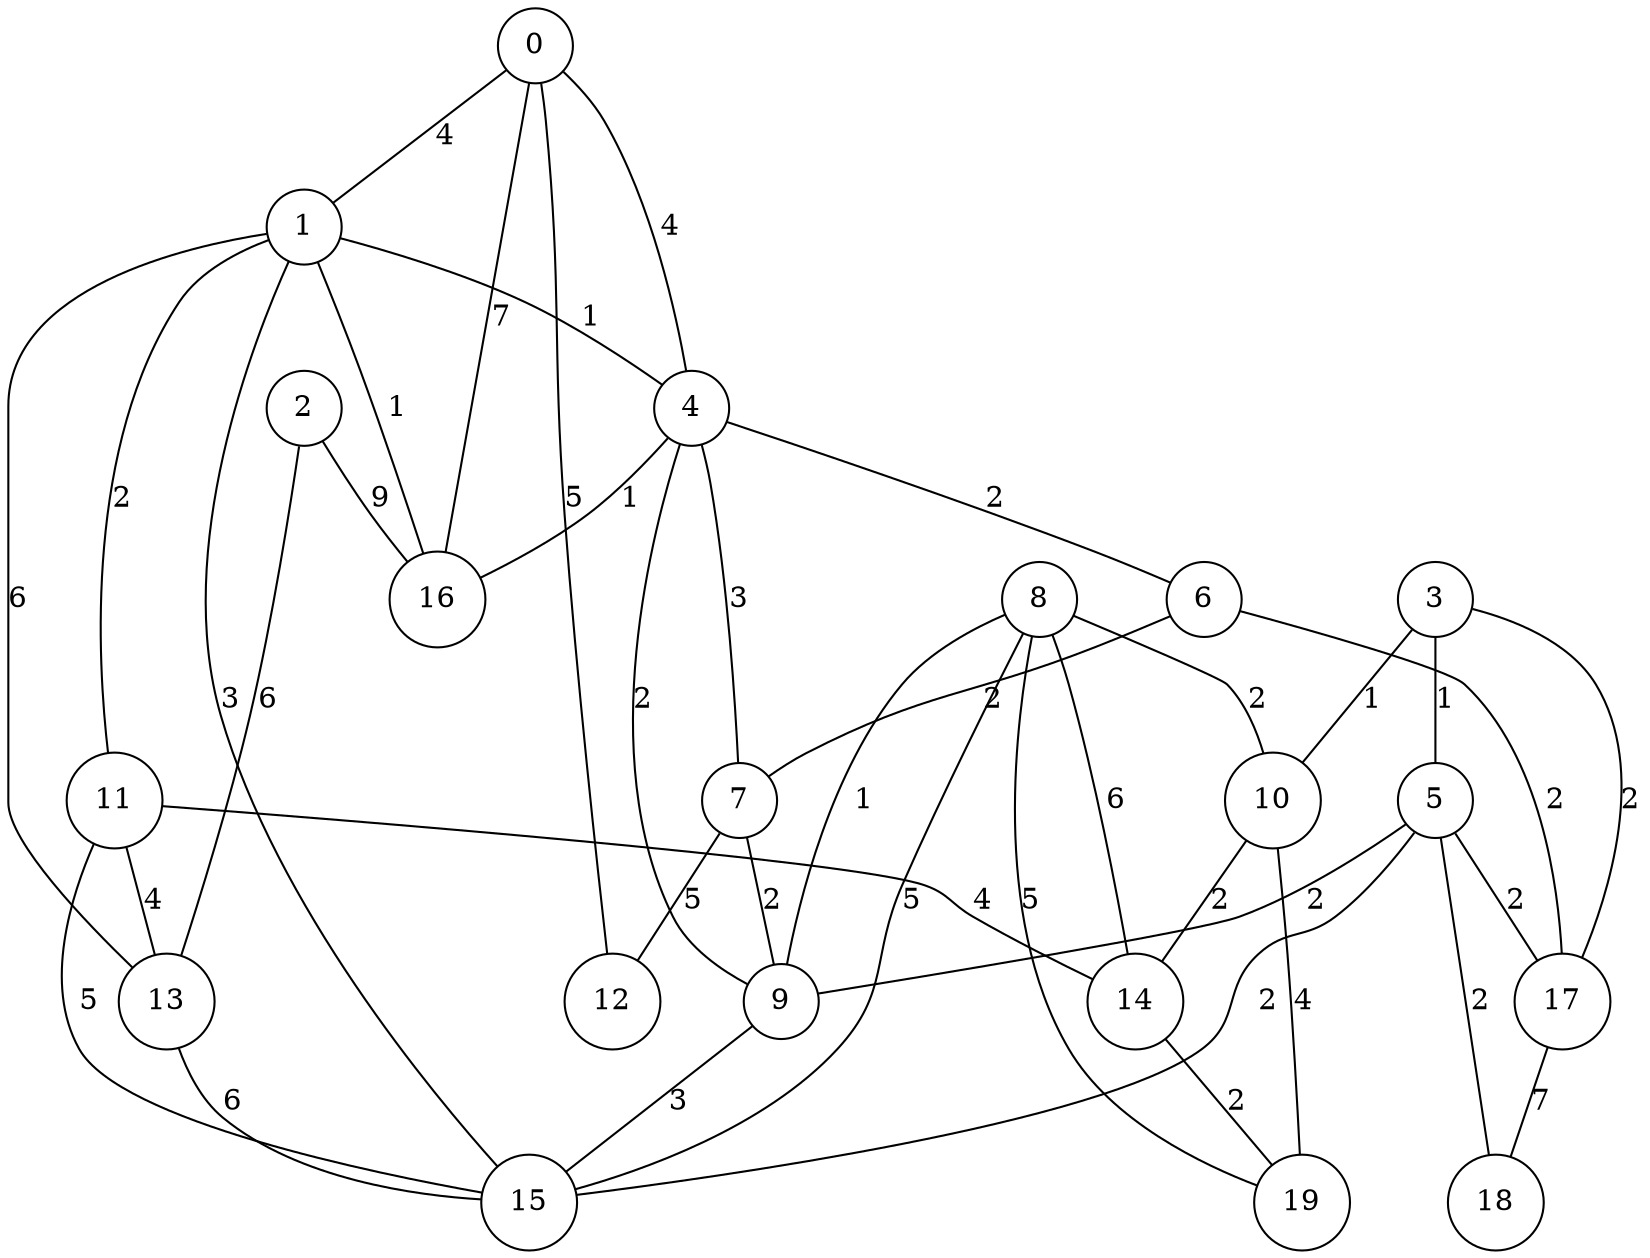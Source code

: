 graph qubit_interaction_graph {
    node [shape=circle];
    0 -- 4 [label=4];
    0 -- 16 [label=7];
    0 -- 1 [label=4];
    0 -- 12 [label=5];
    1 -- 13 [label=6];
    1 -- 11 [label=2];
    1 -- 15 [label=3];
    1 -- 4 [label=1];
    1 -- 16 [label=1];
    2 -- 13 [label=6];
    2 -- 16 [label=9];
    3 -- 17 [label=2];
    3 -- 10 [label=1];
    3 -- 5 [label=1];
    4 -- 7 [label=3];
    4 -- 6 [label=2];
    4 -- 9 [label=2];
    4 -- 16 [label=1];
    5 -- 18 [label=2];
    5 -- 15 [label=2];
    5 -- 17 [label=2];
    5 -- 9 [label=2];
    6 -- 7 [label=2];
    6 -- 17 [label=2];
    7 -- 12 [label=5];
    7 -- 9 [label=2];
    8 -- 15 [label=5];
    8 -- 14 [label=6];
    8 -- 10 [label=2];
    8 -- 19 [label=5];
    8 -- 9 [label=1];
    9 -- 15 [label=3];
    10 -- 14 [label=2];
    10 -- 19 [label=4];
    11 -- 14 [label=4];
    11 -- 13 [label=4];
    11 -- 15 [label=5];
    13 -- 15 [label=6];
    14 -- 19 [label=2];
    17 -- 18 [label=7];
}